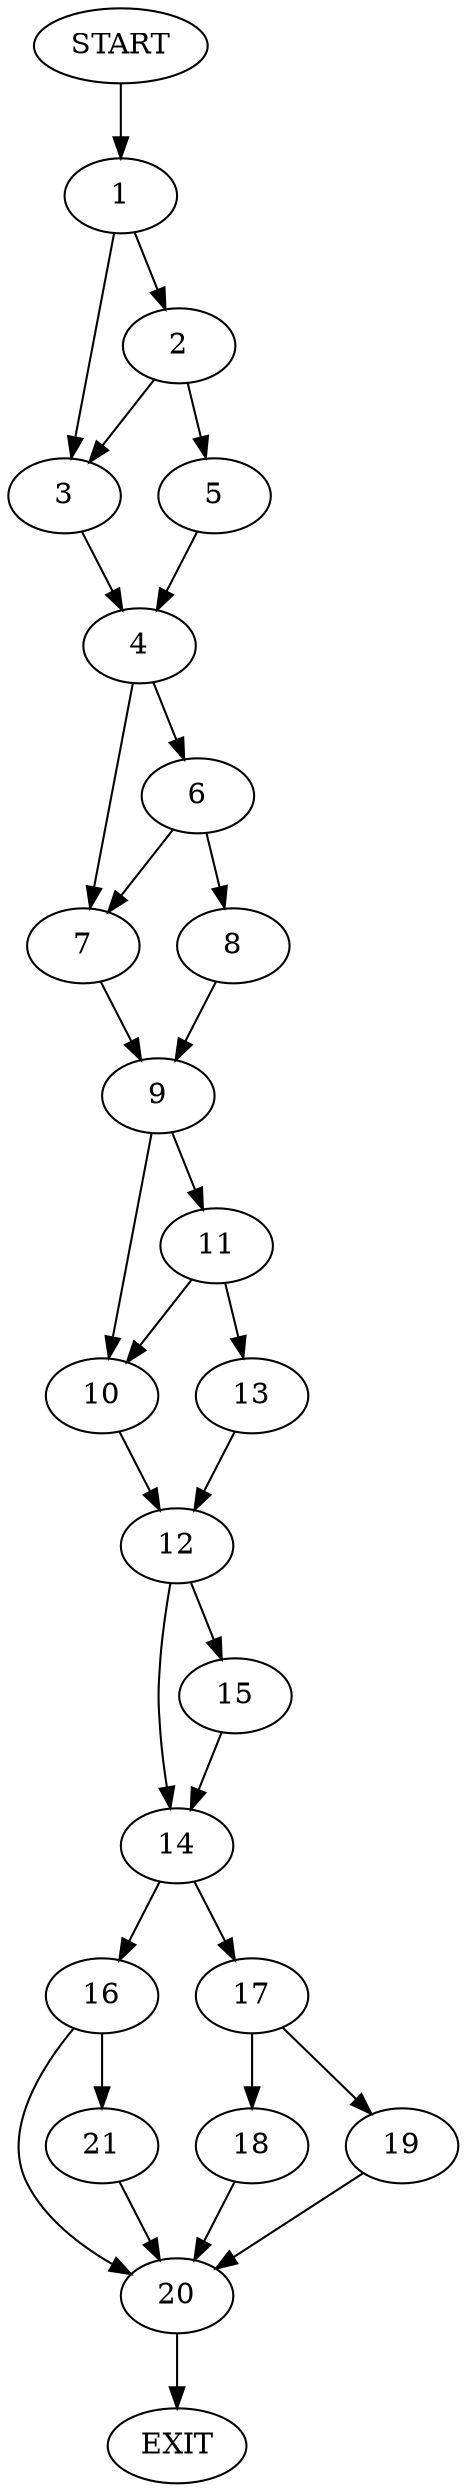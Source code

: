 digraph {
0 [label="START"]
22 [label="EXIT"]
0 -> 1
1 -> 2
1 -> 3
3 -> 4
2 -> 5
2 -> 3
5 -> 4
4 -> 6
4 -> 7
6 -> 8
6 -> 7
7 -> 9
8 -> 9
9 -> 10
9 -> 11
10 -> 12
11 -> 10
11 -> 13
13 -> 12
12 -> 14
12 -> 15
15 -> 14
14 -> 16
14 -> 17
17 -> 18
17 -> 19
16 -> 20
16 -> 21
18 -> 20
19 -> 20
20 -> 22
21 -> 20
}
